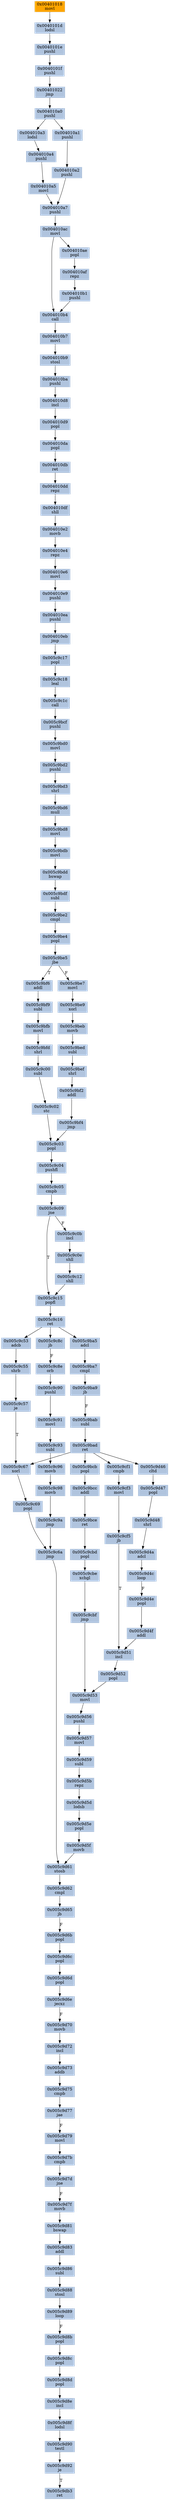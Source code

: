 strict digraph G {
	graph [bgcolor=transparent,
		name=G
	];
	node [color=lightsteelblue,
		fillcolor=lightsteelblue,
		shape=rectangle,
		style=filled
	];
	"0x005c9be7"	[label="0x005c9be7
movl"];
	"0x005c9be9"	[label="0x005c9be9
xorl"];
	"0x005c9be7" -> "0x005c9be9"	[color="#000000"];
	"0x005c9ba9"	[label="0x005c9ba9
jb"];
	"0x005c9bab"	[label="0x005c9bab
subl"];
	"0x005c9ba9" -> "0x005c9bab"	[color="#000000",
		label=F];
	"0x005c9c00"	[label="0x005c9c00
subl"];
	"0x005c9c02"	[label="0x005c9c02
stc"];
	"0x005c9c00" -> "0x005c9c02"	[color="#000000"];
	"0x005c9c16"	[label="0x005c9c16
ret"];
	"0x005c9ba5"	[label="0x005c9ba5
adcl"];
	"0x005c9c16" -> "0x005c9ba5"	[color="#000000"];
	"0x005c9c8c"	[label="0x005c9c8c
jb"];
	"0x005c9c16" -> "0x005c9c8c"	[color="#000000"];
	"0x005c9c53"	[label="0x005c9c53
adcb"];
	"0x005c9c16" -> "0x005c9c53"	[color="#000000"];
	"0x005c9c03"	[label="0x005c9c03
popl"];
	"0x005c9c04"	[label="0x005c9c04
pushfl"];
	"0x005c9c03" -> "0x005c9c04"	[color="#000000"];
	"0x005c9bf9"	[label="0x005c9bf9
subl"];
	"0x005c9bfb"	[label="0x005c9bfb
movl"];
	"0x005c9bf9" -> "0x005c9bfb"	[color="#000000"];
	"0x005c9d83"	[label="0x005c9d83
addl"];
	"0x005c9d86"	[label="0x005c9d86
subl"];
	"0x005c9d83" -> "0x005c9d86"	[color="#000000"];
	"0x004010d9"	[label="0x004010d9
popl"];
	"0x004010da"	[label="0x004010da
popl"];
	"0x004010d9" -> "0x004010da"	[color="#000000"];
	"0x005c9d65"	[label="0x005c9d65
jb"];
	"0x005c9d6b"	[label="0x005c9d6b
popl"];
	"0x005c9d65" -> "0x005c9d6b"	[color="#000000",
		label=F];
	"0x005c9d92"	[label="0x005c9d92
je"];
	"0x005c9db3"	[label="0x005c9db3
ret"];
	"0x005c9d92" -> "0x005c9db3"	[color="#000000",
		label=T];
	"0x004010df"	[label="0x004010df
shll"];
	"0x004010e2"	[label="0x004010e2
movb"];
	"0x004010df" -> "0x004010e2"	[color="#000000"];
	"0x005c9bfd"	[label="0x005c9bfd
shrl"];
	"0x005c9bfd" -> "0x005c9c00"	[color="#000000"];
	"0x005c9c09"	[label="0x005c9c09
jne"];
	"0x005c9c15"	[label="0x005c9c15
popfl"];
	"0x005c9c09" -> "0x005c9c15"	[color="#000000",
		label=T];
	"0x005c9c0b"	[label="0x005c9c0b
incl"];
	"0x005c9c09" -> "0x005c9c0b"	[color="#000000",
		label=F];
	"0x004010b7"	[label="0x004010b7
movl"];
	"0x004010b9"	[label="0x004010b9
stosl"];
	"0x004010b7" -> "0x004010b9"	[color="#000000"];
	"0x005c9c8e"	[label="0x005c9c8e
orb"];
	"0x005c9c90"	[label="0x005c9c90
pushl"];
	"0x005c9c8e" -> "0x005c9c90"	[color="#000000"];
	"0x004010db"	[label="0x004010db
ret"];
	"0x004010dd"	[label="0x004010dd
repz"];
	"0x004010db" -> "0x004010dd"	[color="#000000"];
	"0x004010a4"	[label="0x004010a4
pushl"];
	"0x004010a5"	[label="0x004010a5
movl"];
	"0x004010a4" -> "0x004010a5"	[color="#000000"];
	"0x005c9bf4"	[label="0x005c9bf4
jmp"];
	"0x005c9bf4" -> "0x005c9c03"	[color="#000000"];
	"0x004010a7"	[label="0x004010a7
pushl"];
	"0x004010ac"	[label="0x004010ac
movl"];
	"0x004010a7" -> "0x004010ac"	[color="#000000"];
	"0x005c9d7f"	[label="0x005c9d7f
movb"];
	"0x005c9d81"	[label="0x005c9d81
bswap"];
	"0x005c9d7f" -> "0x005c9d81"	[color="#000000"];
	"0x005c9d4c"	[label="0x005c9d4c
loop"];
	"0x005c9d4e"	[label="0x005c9d4e
popl"];
	"0x005c9d4c" -> "0x005c9d4e"	[color="#000000",
		label=F];
	"0x00401018"	[color=lightgrey,
		fillcolor=orange,
		label="0x00401018
movl"];
	"0x0040101d"	[label="0x0040101d
lodsl"];
	"0x00401018" -> "0x0040101d"	[color="#000000"];
	"0x005c9d88"	[label="0x005c9d88
stosl"];
	"0x005c9d89"	[label="0x005c9d89
loop"];
	"0x005c9d88" -> "0x005c9d89"	[color="#000000"];
	"0x004010e4"	[label="0x004010e4
repz"];
	"0x004010e2" -> "0x004010e4"	[color="#000000"];
	"0x0040101e"	[label="0x0040101e
pushl"];
	"0x0040101f"	[label="0x0040101f
pushl"];
	"0x0040101e" -> "0x0040101f"	[color="#000000"];
	"0x005c9d48"	[label="0x005c9d48
shrl"];
	"0x005c9d4a"	[label="0x005c9d4a
adcl"];
	"0x005c9d48" -> "0x005c9d4a"	[color="#000000"];
	"0x005c9c55"	[label="0x005c9c55
shrb"];
	"0x005c9c57"	[label="0x005c9c57
je"];
	"0x005c9c55" -> "0x005c9c57"	[color="#000000"];
	"0x005c9d86" -> "0x005c9d88"	[color="#000000"];
	"0x005c9bd3"	[label="0x005c9bd3
shrl"];
	"0x005c9bd6"	[label="0x005c9bd6
mull"];
	"0x005c9bd3" -> "0x005c9bd6"	[color="#000000"];
	"0x005c9d90"	[label="0x005c9d90
testl"];
	"0x005c9d90" -> "0x005c9d92"	[color="#000000"];
	"0x005c9d4a" -> "0x005c9d4c"	[color="#000000"];
	"0x005c9bce"	[label="0x005c9bce
ret"];
	"0x005c9cbd"	[label="0x005c9cbd
popl"];
	"0x005c9bce" -> "0x005c9cbd"	[color="#000000"];
	"0x005c9bf6"	[label="0x005c9bf6
addl"];
	"0x005c9bf6" -> "0x005c9bf9"	[color="#000000"];
	"0x005c9bf2"	[label="0x005c9bf2
addl"];
	"0x005c9bf2" -> "0x005c9bf4"	[color="#000000"];
	"0x005c9beb"	[label="0x005c9beb
movb"];
	"0x005c9be9" -> "0x005c9beb"	[color="#000000"];
	"0x005c9c67"	[label="0x005c9c67
xorl"];
	"0x005c9c69"	[label="0x005c9c69
popl"];
	"0x005c9c67" -> "0x005c9c69"	[color="#000000"];
	"0x005c9c91"	[label="0x005c9c91
movl"];
	"0x005c9c93"	[label="0x005c9c93
subl"];
	"0x005c9c91" -> "0x005c9c93"	[color="#000000"];
	"0x004010ae"	[label="0x004010ae
popl"];
	"0x004010af"	[label="0x004010af
repz"];
	"0x004010ae" -> "0x004010af"	[color="#000000"];
	"0x005c9d70"	[label="0x005c9d70
movb"];
	"0x005c9d72"	[label="0x005c9d72
incl"];
	"0x005c9d70" -> "0x005c9d72"	[color="#000000"];
	"0x005c9bd8"	[label="0x005c9bd8
movl"];
	"0x005c9bd6" -> "0x005c9bd8"	[color="#000000"];
	"0x005c9ba7"	[label="0x005c9ba7
cmpl"];
	"0x005c9ba5" -> "0x005c9ba7"	[color="#000000"];
	"0x005c9bef"	[label="0x005c9bef
shrl"];
	"0x005c9bef" -> "0x005c9bf2"	[color="#000000"];
	"0x005c9ba7" -> "0x005c9ba9"	[color="#000000"];
	"0x005c9d53"	[label="0x005c9d53
movl"];
	"0x005c9d56"	[label="0x005c9d56
pushl"];
	"0x005c9d53" -> "0x005c9d56"	[color="#000000"];
	"0x005c9d8f"	[label="0x005c9d8f
lodsl"];
	"0x005c9d8f" -> "0x005c9d90"	[color="#000000"];
	"0x005c9d8b"	[label="0x005c9d8b
popl"];
	"0x005c9d8c"	[label="0x005c9d8c
popl"];
	"0x005c9d8b" -> "0x005c9d8c"	[color="#000000"];
	"0x005c9c6a"	[label="0x005c9c6a
jmp"];
	"0x005c9d61"	[label="0x005c9d61
stosb"];
	"0x005c9c6a" -> "0x005c9d61"	[color="#000000"];
	"0x005c9bad"	[label="0x005c9bad
ret"];
	"0x005c9bab" -> "0x005c9bad"	[color="#000000"];
	"0x004010d8"	[label="0x004010d8
incl"];
	"0x004010d8" -> "0x004010d9"	[color="#000000"];
	"0x005c9cf3"	[label="0x005c9cf3
movl"];
	"0x005c9cf5"	[label="0x005c9cf5
jb"];
	"0x005c9cf3" -> "0x005c9cf5"	[color="#000000"];
	"0x004010a3"	[label="0x004010a3
lodsl"];
	"0x004010a3" -> "0x004010a4"	[color="#000000"];
	"0x005c9bdd"	[label="0x005c9bdd
bswap"];
	"0x005c9bdf"	[label="0x005c9bdf
subl"];
	"0x005c9bdd" -> "0x005c9bdf"	[color="#000000"];
	"0x005c9d6e"	[label="0x005c9d6e
jecxz"];
	"0x005c9d6e" -> "0x005c9d70"	[color="#000000",
		label=F];
	"0x004010e9"	[label="0x004010e9
pushl"];
	"0x004010ea"	[label="0x004010ea
pushl"];
	"0x004010e9" -> "0x004010ea"	[color="#000000"];
	"0x005c9be2"	[label="0x005c9be2
cmpl"];
	"0x005c9be4"	[label="0x005c9be4
popl"];
	"0x005c9be2" -> "0x005c9be4"	[color="#000000"];
	"0x004010e6"	[label="0x004010e6
movl"];
	"0x004010e4" -> "0x004010e6"	[color="#000000"];
	"0x005c9d6c"	[label="0x005c9d6c
popl"];
	"0x005c9d6d"	[label="0x005c9d6d
popl"];
	"0x005c9d6c" -> "0x005c9d6d"	[color="#000000"];
	"0x005c9c05"	[label="0x005c9c05
cmpb"];
	"0x005c9c04" -> "0x005c9c05"	[color="#000000"];
	"0x005c9d5b"	[label="0x005c9d5b
repz"];
	"0x005c9d5d"	[label="0x005c9d5d
lodsb"];
	"0x005c9d5b" -> "0x005c9d5d"	[color="#000000"];
	"0x005c9d81" -> "0x005c9d83"	[color="#000000"];
	"0x00401022"	[label="0x00401022
jmp"];
	"0x004010a0"	[label="0x004010a0
pushl"];
	"0x00401022" -> "0x004010a0"	[color="#000000"];
	"0x004010ba"	[label="0x004010ba
pushl"];
	"0x004010ba" -> "0x004010d8"	[color="#000000"];
	"0x004010b9" -> "0x004010ba"	[color="#000000"];
	"0x005c9d52"	[label="0x005c9d52
popl"];
	"0x005c9d52" -> "0x005c9d53"	[color="#000000"];
	"0x005c9c18"	[label="0x005c9c18
leal"];
	"0x005c9c1c"	[label="0x005c9c1c
call"];
	"0x005c9c18" -> "0x005c9c1c"	[color="#000000"];
	"0x005c9c57" -> "0x005c9c67"	[color="#000000",
		label=T];
	"0x005c9d4f"	[label="0x005c9d4f
addl"];
	"0x005c9d51"	[label="0x005c9d51
incl"];
	"0x005c9d4f" -> "0x005c9d51"	[color="#000000"];
	"0x005c9bcc"	[label="0x005c9bcc
addl"];
	"0x005c9bcc" -> "0x005c9bce"	[color="#000000"];
	"0x005c9d57"	[label="0x005c9d57
movl"];
	"0x005c9d56" -> "0x005c9d57"	[color="#000000"];
	"0x005c9d5e"	[label="0x005c9d5e
popl"];
	"0x005c9d5d" -> "0x005c9d5e"	[color="#000000"];
	"0x005c9c98"	[label="0x005c9c98
movb"];
	"0x005c9c9a"	[label="0x005c9c9a
jmp"];
	"0x005c9c98" -> "0x005c9c9a"	[color="#000000"];
	"0x004010b4"	[label="0x004010b4
call"];
	"0x004010b4" -> "0x004010b7"	[color="#000000"];
	"0x005c9d73"	[label="0x005c9d73
addb"];
	"0x005c9d75"	[label="0x005c9d75
cmpb"];
	"0x005c9d73" -> "0x005c9d75"	[color="#000000"];
	"0x005c9be5"	[label="0x005c9be5
jbe"];
	"0x005c9be5" -> "0x005c9be7"	[color="#000000",
		label=F];
	"0x005c9be5" -> "0x005c9bf6"	[color="#000000",
		label=T];
	"0x005c9c05" -> "0x005c9c09"	[color="#000000"];
	"0x005c9d72" -> "0x005c9d73"	[color="#000000"];
	"0x005c9bfb" -> "0x005c9bfd"	[color="#000000"];
	"0x005c9c0e"	[label="0x005c9c0e
shll"];
	"0x005c9c12"	[label="0x005c9c12
shll"];
	"0x005c9c0e" -> "0x005c9c12"	[color="#000000"];
	"0x005c9d77"	[label="0x005c9d77
jae"];
	"0x005c9d75" -> "0x005c9d77"	[color="#000000"];
	"0x005c9d6d" -> "0x005c9d6e"	[color="#000000"];
	"0x005c9cf5" -> "0x005c9d51"	[color="#000000",
		label=T];
	"0x005c9d8d"	[label="0x005c9d8d
popl"];
	"0x005c9d8c" -> "0x005c9d8d"	[color="#000000"];
	"0x004010eb"	[label="0x004010eb
jmp"];
	"0x005c9c17"	[label="0x005c9c17
popl"];
	"0x004010eb" -> "0x005c9c17"	[color="#000000"];
	"0x004010b1"	[label="0x004010b1
pushl"];
	"0x004010b1" -> "0x004010b4"	[color="#000000"];
	"0x005c9d47"	[label="0x005c9d47
popl"];
	"0x005c9d47" -> "0x005c9d48"	[color="#000000"];
	"0x005c9d59"	[label="0x005c9d59
subl"];
	"0x005c9d59" -> "0x005c9d5b"	[color="#000000"];
	"0x005c9d89" -> "0x005c9d8b"	[color="#000000",
		label=F];
	"0x004010a5" -> "0x004010a7"	[color="#000000"];
	"0x005c9bcf"	[label="0x005c9bcf
pushl"];
	"0x005c9bd0"	[label="0x005c9bd0
movl"];
	"0x005c9bcf" -> "0x005c9bd0"	[color="#000000"];
	"0x004010a1"	[label="0x004010a1
pushl"];
	"0x004010a2"	[label="0x004010a2
pushl"];
	"0x004010a1" -> "0x004010a2"	[color="#000000"];
	"0x005c9bdb"	[label="0x005c9bdb
movl"];
	"0x005c9bdb" -> "0x005c9bdd"	[color="#000000"];
	"0x004010af" -> "0x004010b1"	[color="#000000"];
	"0x005c9bed"	[label="0x005c9bed
subl"];
	"0x005c9bed" -> "0x005c9bef"	[color="#000000"];
	"0x005c9bd2"	[label="0x005c9bd2
pushl"];
	"0x005c9bd0" -> "0x005c9bd2"	[color="#000000"];
	"0x004010a0" -> "0x004010a3"	[color="#000000"];
	"0x004010a0" -> "0x004010a1"	[color="#000000"];
	"0x004010ea" -> "0x004010eb"	[color="#000000"];
	"0x005c9d51" -> "0x005c9d52"	[color="#000000"];
	"0x005c9d62"	[label="0x005c9d62
cmpl"];
	"0x005c9d61" -> "0x005c9d62"	[color="#000000"];
	"0x005c9c69" -> "0x005c9c6a"	[color="#000000"];
	"0x005c9c9a" -> "0x005c9c6a"	[color="#000000"];
	"0x005c9c8c" -> "0x005c9c8e"	[color="#000000",
		label=F];
	"0x005c9d57" -> "0x005c9d59"	[color="#000000"];
	"0x005c9c96"	[label="0x005c9c96
movb"];
	"0x005c9c96" -> "0x005c9c98"	[color="#000000"];
	"0x005c9cbe"	[label="0x005c9cbe
xchgl"];
	"0x005c9cbf"	[label="0x005c9cbf
jmp"];
	"0x005c9cbe" -> "0x005c9cbf"	[color="#000000"];
	"0x005c9bcb"	[label="0x005c9bcb
popl"];
	"0x005c9bcb" -> "0x005c9bcc"	[color="#000000"];
	"0x005c9d79"	[label="0x005c9d79
movl"];
	"0x005c9d77" -> "0x005c9d79"	[color="#000000",
		label=F];
	"0x005c9bad" -> "0x005c9c67"	[color="#000000"];
	"0x005c9bad" -> "0x005c9bcb"	[color="#000000"];
	"0x005c9cf1"	[label="0x005c9cf1
cmpb"];
	"0x005c9bad" -> "0x005c9cf1"	[color="#000000"];
	"0x005c9d46"	[label="0x005c9d46
cltd"];
	"0x005c9bad" -> "0x005c9d46"	[color="#000000"];
	"0x0040101f" -> "0x00401022"	[color="#000000"];
	"0x005c9d7b"	[label="0x005c9d7b
cmpb"];
	"0x005c9d79" -> "0x005c9d7b"	[color="#000000"];
	"0x005c9d4e" -> "0x005c9d4f"	[color="#000000"];
	"0x005c9d5f"	[label="0x005c9d5f
movb"];
	"0x005c9d5f" -> "0x005c9d61"	[color="#000000"];
	"0x005c9d7d"	[label="0x005c9d7d
jne"];
	"0x005c9d7b" -> "0x005c9d7d"	[color="#000000"];
	"0x005c9c53" -> "0x005c9c55"	[color="#000000"];
	"0x005c9cf1" -> "0x005c9cf3"	[color="#000000"];
	"0x005c9d6b" -> "0x005c9d6c"	[color="#000000"];
	"0x004010dd" -> "0x004010df"	[color="#000000"];
	"0x005c9c90" -> "0x005c9c91"	[color="#000000"];
	"0x004010ac" -> "0x004010ae"	[color="#000000"];
	"0x004010ac" -> "0x004010b4"	[color="#000000"];
	"0x005c9c15" -> "0x005c9c16"	[color="#000000"];
	"0x005c9d62" -> "0x005c9d65"	[color="#000000"];
	"0x004010a2" -> "0x004010a7"	[color="#000000"];
	"0x005c9c0b" -> "0x005c9c0e"	[color="#000000"];
	"0x005c9c93" -> "0x005c9c96"	[color="#000000"];
	"0x005c9d5e" -> "0x005c9d5f"	[color="#000000"];
	"0x005c9bd8" -> "0x005c9bdb"	[color="#000000"];
	"0x005c9cbd" -> "0x005c9cbe"	[color="#000000"];
	"0x004010da" -> "0x004010db"	[color="#000000"];
	"0x005c9d46" -> "0x005c9d47"	[color="#000000"];
	"0x005c9d8e"	[label="0x005c9d8e
incl"];
	"0x005c9d8e" -> "0x005c9d8f"	[color="#000000"];
	"0x0040101d" -> "0x0040101e"	[color="#000000"];
	"0x005c9d8d" -> "0x005c9d8e"	[color="#000000"];
	"0x005c9c02" -> "0x005c9c03"	[color="#000000"];
	"0x005c9d7d" -> "0x005c9d7f"	[color="#000000",
		label=F];
	"0x005c9c12" -> "0x005c9c15"	[color="#000000"];
	"0x005c9be4" -> "0x005c9be5"	[color="#000000"];
	"0x005c9c1c" -> "0x005c9bcf"	[color="#000000"];
	"0x005c9cbf" -> "0x005c9d53"	[color="#000000"];
	"0x004010e6" -> "0x004010e9"	[color="#000000"];
	"0x005c9c17" -> "0x005c9c18"	[color="#000000"];
	"0x005c9bdf" -> "0x005c9be2"	[color="#000000"];
	"0x005c9beb" -> "0x005c9bed"	[color="#000000"];
	"0x005c9bd2" -> "0x005c9bd3"	[color="#000000"];
}
